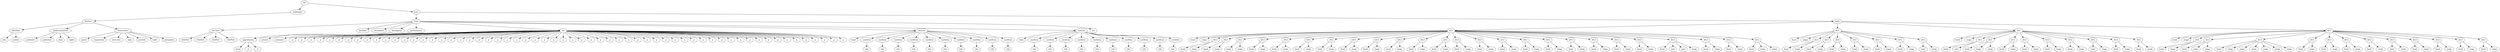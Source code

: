 digraph Tree {
	"t0" [label = "TEI"];
	"t1" [label = "teiHeader"];
	"t2" [label = "fileDesc"];
	"t3" [label = "titleStmt"];
	"t4" [label = "title"];
	"t5" [label = "author"];
	"t6" [label = "publicationStmt"];
	"t7" [label = "publisher"];
	"t8" [label = "publisher"];
	"t9" [label = "idno"];
	"t10" [label = "rights"];
	"t11" [label = "SourceDesc"];
	"t12" [label = "genre"];
	"t13" [label = "inspiration"];
	"t14" [label = "structure"];
	"t15" [label = "type"];
	"t16" [label = "periode"];
	"t17" [label = "taille"];
	"t18" [label = "permalien"];
	"t19" [label = "text"];
	"t20" [label = "front"];
	"t21" [label = "docTitle"];
	"t22" [label = "titlePart"];
	"t23" [label = "titlePart"];
	"t24" [label = "titlePart"];
	"t25" [label = "titlePart"];
	"t26" [label = "docDate"];
	"t27" [label = "docAuthor"];
	"t28" [label = "docImprint"];
	"t29" [label = "approbation"];
	"t30" [label = "head"];
	"t31" [label = "p"];
	"t32" [label = "p"];
	"t33" [label = "printer"];
	"t34" [label = "performance"];
	"t35" [label = "premiere"];
	"t36" [label = "div"];
	"t37" [label = "p"];
	"t38" [label = "p"];
	"t39" [label = "p"];
	"t40" [label = "p"];
	"t41" [label = "p"];
	"t42" [label = "p"];
	"t43" [label = "p"];
	"t44" [label = "p"];
	"t45" [label = "p"];
	"t46" [label = "p"];
	"t47" [label = "p"];
	"t48" [label = "p"];
	"t49" [label = "p"];
	"t50" [label = "p"];
	"t51" [label = "p"];
	"t52" [label = "p"];
	"t53" [label = "p"];
	"t54" [label = "p"];
	"t55" [label = "p"];
	"t56" [label = "p"];
	"t57" [label = "p"];
	"t58" [label = "p"];
	"t59" [label = "p"];
	"t60" [label = "p"];
	"t61" [label = "p"];
	"t62" [label = "p"];
	"t63" [label = "p"];
	"t64" [label = "p"];
	"t65" [label = "p"];
	"t66" [label = "p"];
	"t67" [label = "p"];
	"t68" [label = "p"];
	"t69" [label = "p"];
	"t70" [label = "p"];
	"t71" [label = "p"];
	"t72" [label = "p"];
	"t73" [label = "p"];
	"t74" [label = "p"];
	"t75" [label = "p"];
	"t76" [label = "p"];
	"t77" [label = "p"];
	"t78" [label = "p"];
	"t79" [label = "p"];
	"t80" [label = "p"];
	"t81" [label = "p"];
	"t82" [label = "p"];
	"t83" [label = "p"];
	"t84" [label = "p"];
	"t85" [label = "p"];
	"t86" [label = "p"];
	"t87" [label = "p"];
	"t88" [label = "p"];
	"t89" [label = "p"];
	"t90" [label = "p"];
	"t91" [label = "p"];
	"t92" [label = "p"];
	"t93" [label = "p"];
	"t94" [label = "p"];
	"t95" [label = "p"];
	"t96" [label = "p"];
	"t97" [label = "castList"];
	"t98" [label = "head"];
	"t99" [label = "castItem"];
	"t100" [label = "role"];
	"t101" [label = "castItem"];
	"t102" [label = "role"];
	"t103" [label = "castItem"];
	"t104" [label = "role"];
	"t105" [label = "castItem"];
	"t106" [label = "role"];
	"t107" [label = "castItem"];
	"t108" [label = "role"];
	"t109" [label = "castItem"];
	"t110" [label = "role"];
	"t111" [label = "castItem"];
	"t112" [label = "role"];
	"t113" [label = "castItem"];
	"t114" [label = "role"];
	"t115" [label = "castItem"];
	"t116" [label = "role"];
	"t117" [label = "castItem"];
	"t118" [label = "role"];
	"t119" [label = "castList"];
	"t120" [label = "head"];
	"t121" [label = "castItem"];
	"t122" [label = "role"];
	"t123" [label = "castItem"];
	"t124" [label = "role"];
	"t125" [label = "castItem"];
	"t126" [label = "role"];
	"t127" [label = "castItem"];
	"t128" [label = "role"];
	"t129" [label = "castItem"];
	"t130" [label = "role"];
	"t131" [label = "castItem"];
	"t132" [label = "role"];
	"t133" [label = "castItem"];
	"t134" [label = "role"];
	"t135" [label = "castItem"];
	"t136" [label = "role"];
	"t137" [label = "castItem"];
	"t138" [label = "role"];
	"t139" [label = "castItem"];
	"t140" [label = "role"];
	"t141" [label = "set"];
	"t142" [label = "body"];
	"t143" [label = "div1"];
	"t144" [label = "head"];
	"t145" [label = "stage"];
	"t146" [label = "div2"];
	"t147" [label = "head"];
	"t148" [label = "stage"];
	"t149" [label = "div2"];
	"t150" [label = "head"];
	"t151" [label = "stage"];
	"t152" [label = "div2"];
	"t153" [label = "head"];
	"t154" [label = "stage"];
	"t155" [label = "div2"];
	"t156" [label = "head"];
	"t157" [label = "stage"];
	"t158" [label = "div2"];
	"t159" [label = "head"];
	"t160" [label = "stage"];
	"t161" [label = "div2"];
	"t162" [label = "head"];
	"t163" [label = "stage"];
	"t164" [label = "div2"];
	"t165" [label = "head"];
	"t166" [label = "stage"];
	"t167" [label = "div2"];
	"t168" [label = "head"];
	"t169" [label = "stage"];
	"t170" [label = "div2"];
	"t171" [label = "head"];
	"t172" [label = "stage"];
	"t173" [label = "div2"];
	"t174" [label = "head"];
	"t175" [label = "stage"];
	"t176" [label = "div2"];
	"t177" [label = "head"];
	"t178" [label = "stage"];
	"t179" [label = "div2"];
	"t180" [label = "head"];
	"t181" [label = "stage"];
	"t182" [label = "div2"];
	"t183" [label = "head"];
	"t184" [label = "stage"];
	"t185" [label = "div2"];
	"t186" [label = "head"];
	"t187" [label = "stage"];
	"t188" [label = "div2"];
	"t189" [label = "head"];
	"t190" [label = "stage"];
	"t191" [label = "div2"];
	"t192" [label = "head"];
	"t193" [label = "stage"];
	"t194" [label = "div2"];
	"t195" [label = "head"];
	"t196" [label = "stage"];
	"t197" [label = "div2"];
	"t198" [label = "head"];
	"t199" [label = "stage"];
	"t200" [label = "div2"];
	"t201" [label = "head"];
	"t202" [label = "stage"];
	"t203" [label = "div2"];
	"t204" [label = "head"];
	"t205" [label = "stage"];
	"t206" [label = "div2"];
	"t207" [label = "head"];
	"t208" [label = "stage"];
	"t209" [label = "div2"];
	"t210" [label = "head"];
	"t211" [label = "note"];
	"t212" [label = "note"];
	"t213" [label = "stage"];
	"t214" [label = "div2"];
	"t215" [label = "head"];
	"t216" [label = "stage"];
	"t217" [label = "div2"];
	"t218" [label = "head"];
	"t219" [label = "stage"];
	"t220" [label = "div2"];
	"t221" [label = "head"];
	"t222" [label = "stage"];
	"t223" [label = "stage"];
	"t224" [label = "div1"];
	"t225" [label = "head"];
	"t226" [label = "stage"];
	"t227" [label = "div2"];
	"t228" [label = "head"];
	"t229" [label = "stage"];
	"t230" [label = "div2"];
	"t231" [label = "head"];
	"t232" [label = "stage"];
	"t233" [label = "div2"];
	"t234" [label = "head"];
	"t235" [label = "stage"];
	"t236" [label = "div2"];
	"t237" [label = "head"];
	"t238" [label = "stage"];
	"t239" [label = "div2"];
	"t240" [label = "head"];
	"t241" [label = "stage"];
	"t242" [label = "div2"];
	"t243" [label = "head"];
	"t244" [label = "stage"];
	"t245" [label = "div2"];
	"t246" [label = "head"];
	"t247" [label = "stage"];
	"t248" [label = "div1"];
	"t249" [label = "head"];
	"t250" [label = "stage"];
	"t251" [label = "div2"];
	"t252" [label = "head"];
	"t253" [label = "note"];
	"t254" [label = "div2"];
	"t255" [label = "head"];
	"t256" [label = "stage"];
	"t257" [label = "stage"];
	"t258" [label = "div2"];
	"t259" [label = "head"];
	"t260" [label = "stage"];
	"t261" [label = "div2"];
	"t262" [label = "head"];
	"t263" [label = "stage"];
	"t264" [label = "div2"];
	"t265" [label = "head"];
	"t266" [label = "stage"];
	"t267" [label = "div2"];
	"t268" [label = "head"];
	"t269" [label = "stage"];
	"t270" [label = "div2"];
	"t271" [label = "head"];
	"t272" [label = "stage"];
	"t273" [label = "div2"];
	"t274" [label = "head"];
	"t275" [label = "stage"];
	"t276" [label = "div2"];
	"t277" [label = "head"];
	"t278" [label = "stage"];
	"t279" [label = "div1"];
	"t280" [label = "head"];
	"t281" [label = "stage"];
	"t282" [label = "div2"];
	"t283" [label = "head"];
	"t284" [label = "stage"];
	"t285" [label = "div2"];
	"t286" [label = "head"];
	"t287" [label = "stage"];
	"t288" [label = "stage"];
	"t289" [label = "div2"];
	"t290" [label = "head"];
	"t291" [label = "stage"];
	"t292" [label = "stage"];
	"t293" [label = "stage"];
	"t294" [label = "stage"];
	"t295" [label = "stage"];
	"t296" [label = "stage"];
	"t297" [label = "div2"];
	"t298" [label = "head"];
	"t299" [label = "stage"];
	"t300" [label = "div2"];
	"t301" [label = "head"];
	"t302" [label = "stage"];
	"t303" [label = "div2"];
	"t304" [label = "head"];
	"t305" [label = "stage"];
	"t306" [label = "div2"];
	"t307" [label = "head"];
	"t308" [label = "stage"];
	"t309" [label = "div2"];
	"t310" [label = "head"];
	"t311" [label = "stage"];
	"t312" [label = "div2"];
	"t313" [label = "head"];
	"t314" [label = "stage"];
	"t315" [label = "div2"];
	"t316" [label = "head"];
	"t317" [label = "stage"];
	"t318" [label = "div2"];
	"t319" [label = "head"];
	"t320" [label = "stage"];
	"t321" [label = "div2"];
	"t322" [label = "head"];
	"t323" [label = "stage"];
	"t0" -> "t1";
	"t1" -> "t2";
	"t2" -> "t3";
	"t3" -> "t4";
	"t3" -> "t5";
	"t2" -> "t6";
	"t6" -> "t7";
	"t6" -> "t8";
	"t6" -> "t9";
	"t6" -> "t10";
	"t2" -> "t11";
	"t11" -> "t12";
	"t11" -> "t13";
	"t11" -> "t14";
	"t11" -> "t15";
	"t11" -> "t16";
	"t11" -> "t17";
	"t11" -> "t18";
	"t0" -> "t19";
	"t19" -> "t20";
	"t20" -> "t21";
	"t21" -> "t22";
	"t21" -> "t23";
	"t21" -> "t24";
	"t21" -> "t25";
	"t20" -> "t26";
	"t20" -> "t27";
	"t20" -> "t28";
	"t28" -> "t29";
	"t29" -> "t30";
	"t29" -> "t31";
	"t29" -> "t32";
	"t28" -> "t33";
	"t20" -> "t34";
	"t34" -> "t35";
	"t20" -> "t36";
	"t36" -> "t37";
	"t36" -> "t38";
	"t36" -> "t39";
	"t36" -> "t40";
	"t36" -> "t41";
	"t36" -> "t42";
	"t36" -> "t43";
	"t36" -> "t44";
	"t36" -> "t45";
	"t36" -> "t46";
	"t36" -> "t47";
	"t36" -> "t48";
	"t36" -> "t49";
	"t36" -> "t50";
	"t36" -> "t51";
	"t36" -> "t52";
	"t36" -> "t53";
	"t36" -> "t54";
	"t36" -> "t55";
	"t36" -> "t56";
	"t36" -> "t57";
	"t36" -> "t58";
	"t36" -> "t59";
	"t36" -> "t60";
	"t36" -> "t61";
	"t36" -> "t62";
	"t36" -> "t63";
	"t36" -> "t64";
	"t36" -> "t65";
	"t36" -> "t66";
	"t36" -> "t67";
	"t36" -> "t68";
	"t36" -> "t69";
	"t36" -> "t70";
	"t36" -> "t71";
	"t36" -> "t72";
	"t36" -> "t73";
	"t36" -> "t74";
	"t36" -> "t75";
	"t36" -> "t76";
	"t36" -> "t77";
	"t36" -> "t78";
	"t36" -> "t79";
	"t36" -> "t80";
	"t36" -> "t81";
	"t36" -> "t82";
	"t36" -> "t83";
	"t36" -> "t84";
	"t36" -> "t85";
	"t36" -> "t86";
	"t36" -> "t87";
	"t36" -> "t88";
	"t36" -> "t89";
	"t36" -> "t90";
	"t36" -> "t91";
	"t36" -> "t92";
	"t36" -> "t93";
	"t36" -> "t94";
	"t36" -> "t95";
	"t36" -> "t96";
	"t20" -> "t97";
	"t97" -> "t98";
	"t97" -> "t99";
	"t99" -> "t100";
	"t97" -> "t101";
	"t101" -> "t102";
	"t97" -> "t103";
	"t103" -> "t104";
	"t97" -> "t105";
	"t105" -> "t106";
	"t97" -> "t107";
	"t107" -> "t108";
	"t97" -> "t109";
	"t109" -> "t110";
	"t97" -> "t111";
	"t111" -> "t112";
	"t97" -> "t113";
	"t113" -> "t114";
	"t97" -> "t115";
	"t115" -> "t116";
	"t97" -> "t117";
	"t117" -> "t118";
	"t20" -> "t119";
	"t119" -> "t120";
	"t119" -> "t121";
	"t121" -> "t122";
	"t119" -> "t123";
	"t123" -> "t124";
	"t119" -> "t125";
	"t125" -> "t126";
	"t119" -> "t127";
	"t127" -> "t128";
	"t119" -> "t129";
	"t129" -> "t130";
	"t119" -> "t131";
	"t131" -> "t132";
	"t119" -> "t133";
	"t133" -> "t134";
	"t119" -> "t135";
	"t135" -> "t136";
	"t119" -> "t137";
	"t137" -> "t138";
	"t119" -> "t139";
	"t139" -> "t140";
	"t20" -> "t141";
	"t19" -> "t142";
	"t142" -> "t143";
	"t143" -> "t144";
	"t143" -> "t145";
	"t143" -> "t146";
	"t146" -> "t147";
	"t146" -> "t148";
	"t143" -> "t149";
	"t149" -> "t150";
	"t149" -> "t151";
	"t143" -> "t152";
	"t152" -> "t153";
	"t152" -> "t154";
	"t143" -> "t155";
	"t155" -> "t156";
	"t155" -> "t157";
	"t143" -> "t158";
	"t158" -> "t159";
	"t158" -> "t160";
	"t143" -> "t161";
	"t161" -> "t162";
	"t161" -> "t163";
	"t143" -> "t164";
	"t164" -> "t165";
	"t164" -> "t166";
	"t143" -> "t167";
	"t167" -> "t168";
	"t167" -> "t169";
	"t143" -> "t170";
	"t170" -> "t171";
	"t170" -> "t172";
	"t143" -> "t173";
	"t173" -> "t174";
	"t173" -> "t175";
	"t143" -> "t176";
	"t176" -> "t177";
	"t176" -> "t178";
	"t143" -> "t179";
	"t179" -> "t180";
	"t179" -> "t181";
	"t143" -> "t182";
	"t182" -> "t183";
	"t182" -> "t184";
	"t143" -> "t185";
	"t185" -> "t186";
	"t185" -> "t187";
	"t143" -> "t188";
	"t188" -> "t189";
	"t188" -> "t190";
	"t143" -> "t191";
	"t191" -> "t192";
	"t191" -> "t193";
	"t143" -> "t194";
	"t194" -> "t195";
	"t194" -> "t196";
	"t143" -> "t197";
	"t197" -> "t198";
	"t197" -> "t199";
	"t143" -> "t200";
	"t200" -> "t201";
	"t200" -> "t202";
	"t143" -> "t203";
	"t203" -> "t204";
	"t203" -> "t205";
	"t143" -> "t206";
	"t206" -> "t207";
	"t206" -> "t208";
	"t143" -> "t209";
	"t209" -> "t210";
	"t209" -> "t211";
	"t209" -> "t212";
	"t209" -> "t213";
	"t143" -> "t214";
	"t214" -> "t215";
	"t214" -> "t216";
	"t143" -> "t217";
	"t217" -> "t218";
	"t217" -> "t219";
	"t143" -> "t220";
	"t220" -> "t221";
	"t220" -> "t222";
	"t220" -> "t223";
	"t142" -> "t224";
	"t224" -> "t225";
	"t224" -> "t226";
	"t224" -> "t227";
	"t227" -> "t228";
	"t227" -> "t229";
	"t224" -> "t230";
	"t230" -> "t231";
	"t230" -> "t232";
	"t224" -> "t233";
	"t233" -> "t234";
	"t233" -> "t235";
	"t224" -> "t236";
	"t236" -> "t237";
	"t236" -> "t238";
	"t224" -> "t239";
	"t239" -> "t240";
	"t239" -> "t241";
	"t224" -> "t242";
	"t242" -> "t243";
	"t242" -> "t244";
	"t224" -> "t245";
	"t245" -> "t246";
	"t245" -> "t247";
	"t142" -> "t248";
	"t248" -> "t249";
	"t248" -> "t250";
	"t248" -> "t251";
	"t251" -> "t252";
	"t251" -> "t253";
	"t248" -> "t254";
	"t254" -> "t255";
	"t254" -> "t256";
	"t254" -> "t257";
	"t248" -> "t258";
	"t258" -> "t259";
	"t258" -> "t260";
	"t248" -> "t261";
	"t261" -> "t262";
	"t261" -> "t263";
	"t248" -> "t264";
	"t264" -> "t265";
	"t264" -> "t266";
	"t248" -> "t267";
	"t267" -> "t268";
	"t267" -> "t269";
	"t248" -> "t270";
	"t270" -> "t271";
	"t270" -> "t272";
	"t248" -> "t273";
	"t273" -> "t274";
	"t273" -> "t275";
	"t248" -> "t276";
	"t276" -> "t277";
	"t276" -> "t278";
	"t142" -> "t279";
	"t279" -> "t280";
	"t279" -> "t281";
	"t279" -> "t282";
	"t282" -> "t283";
	"t282" -> "t284";
	"t279" -> "t285";
	"t285" -> "t286";
	"t285" -> "t287";
	"t285" -> "t288";
	"t279" -> "t289";
	"t289" -> "t290";
	"t289" -> "t291";
	"t289" -> "t292";
	"t289" -> "t293";
	"t289" -> "t294";
	"t289" -> "t295";
	"t289" -> "t296";
	"t279" -> "t297";
	"t297" -> "t298";
	"t297" -> "t299";
	"t279" -> "t300";
	"t300" -> "t301";
	"t300" -> "t302";
	"t279" -> "t303";
	"t303" -> "t304";
	"t303" -> "t305";
	"t279" -> "t306";
	"t306" -> "t307";
	"t306" -> "t308";
	"t279" -> "t309";
	"t309" -> "t310";
	"t309" -> "t311";
	"t279" -> "t312";
	"t312" -> "t313";
	"t312" -> "t314";
	"t279" -> "t315";
	"t315" -> "t316";
	"t315" -> "t317";
	"t279" -> "t318";
	"t318" -> "t319";
	"t318" -> "t320";
	"t279" -> "t321";
	"t321" -> "t322";
	"t321" -> "t323";
}
